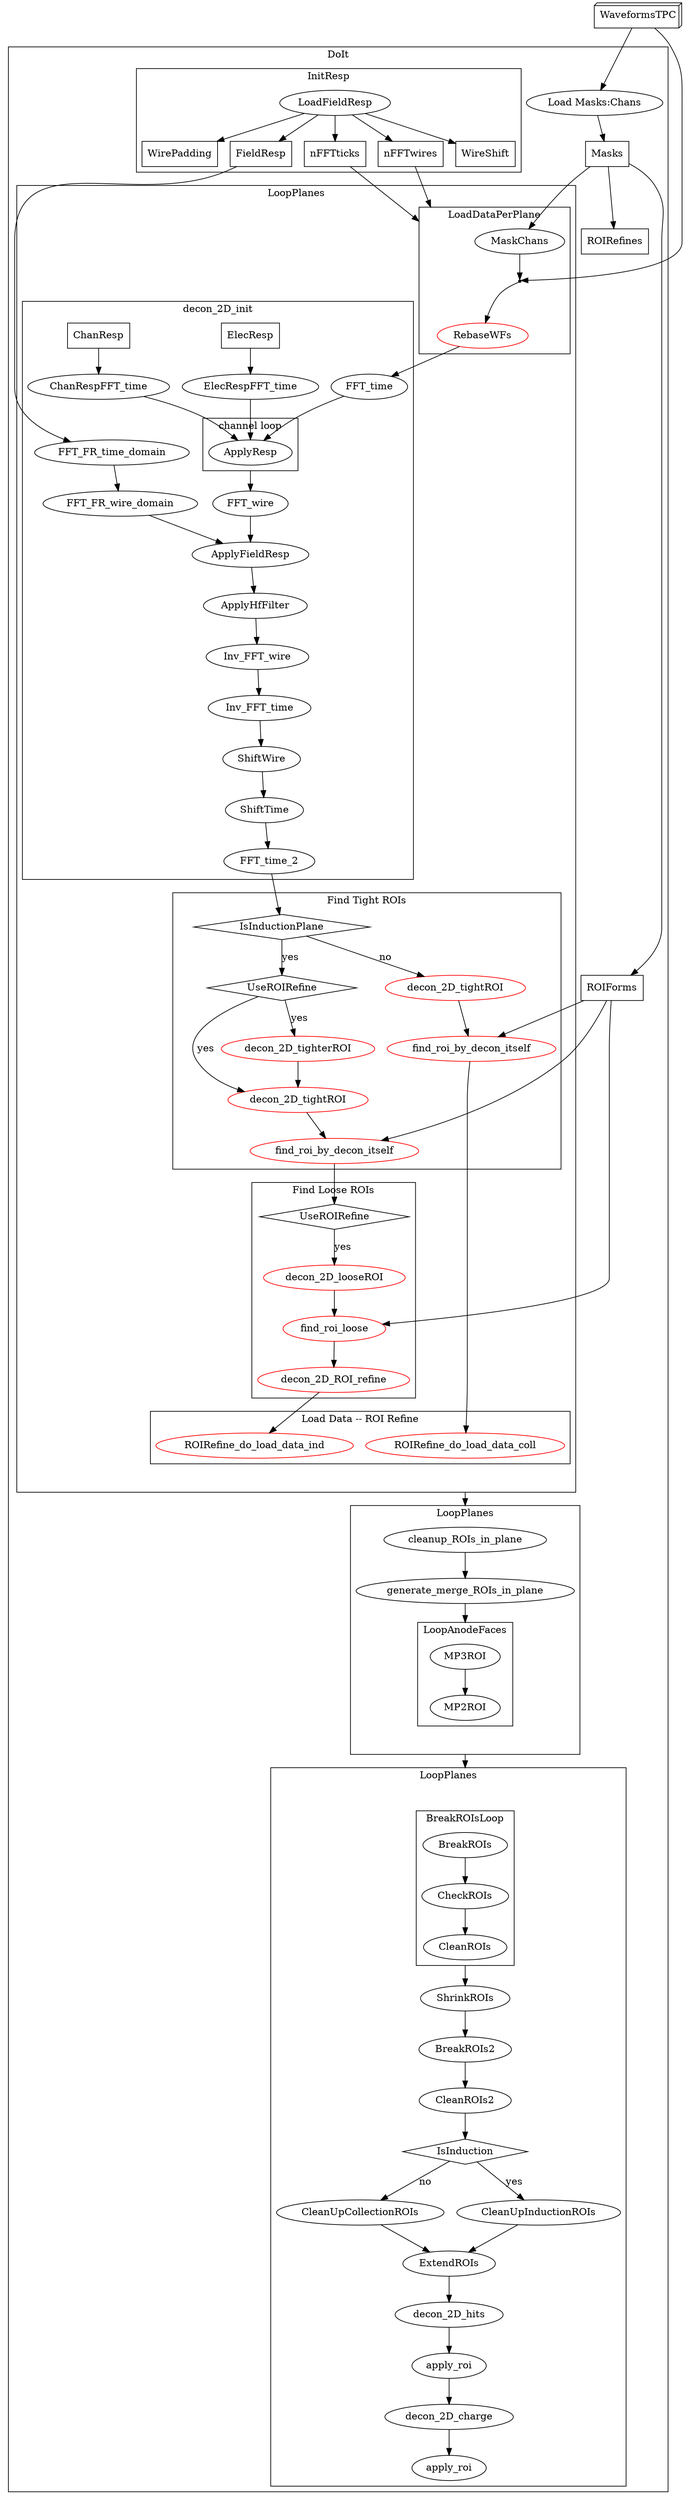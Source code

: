 digraph Overall {
  graph [compound=true]
  rankdir=TB  
  

  subgraph clusterDoIt {
    label="DoIt"
    //Input [shape=box3d]
    MaskFunc [label="Load Masks:Chans"]
    Masks [shape=rectangle]
    ROIForms [shape=rectangle]
    ROIRefines [shape=rectangle]
    subgraph clusterInitResp {
      label="InitResp"
      //a -> b
      FieldResp [shape=rectangle]
      WireShift [shape=rectangle]
      WirePadding [shape=rectangle]
      nFFTticks [shape=rectangle]
      nFFTwires [shape=rectangle]
      LoadFieldResp -> FieldResp
      LoadFieldResp -> WireShift
      LoadFieldResp -> WirePadding
      LoadFieldResp -> nFFTticks
      LoadFieldResp -> nFFTwires
    }
    subgraph clusterPlaneLoop {
      label="LoopPlanes"
      subgraph clusterLoadData {
        label="LoadDataPerPlane"
        a [style="invis"]
        //SkipOtherPlanes
        MaskChans
        Add [shape="point"]
        RebaseWFs [color="red"]
      }

      subgraph clusterDecon2DInit {
        label="decon_2D_init"
        FFT_time
        ElecResp [shape=rectangle]
        ChanResp [shape=rectangle]
        ElecResp -> ElecRespFFT_time 
        ChanResp -> ChanRespFFT_time
        FFT_wire
        FFT_FR_wire_domain
        FFT_FR_time_domain
        ApplyFieldResp
        ApplyHfFilter
        Inv_FFT_wire
        Inv_FFT_time
        ShiftWire
        ShiftTime
        FFT_time_2

        subgraph clusterChanLoop {
          label="channel loop"
          ApplyResp
        }
      }

      subgraph clusterTightROIs {
        label="Find Tight ROIs"
        IsInductionPlane [shape="diamond"]
        UseROIRefine [shape="diamond"]
        decon_2D_tighterROI [color="red"]
        decon_2D_tightROI_ind [label="decon_2D_tightROI", color="red"]
        decon_2D_tightROI_coll [label="decon_2D_tightROI", color="red"]
        find_roi_by_decon_itself [color="red"]
        find_roi_by_decon_itself_ind [label="find_roi_by_decon_itself", color="red"]
      }

      subgraph clusterLooseROIs {
        label="Find Loose ROIs"
        UseROIRefineLoose [shape="diamond", label="UseROIRefine"]
        decon_2D_looseROI [color="red"]
        find_roi_loose [color="red"]
        decon_2D_ROI_refine [color="red"]
      }

      subgraph clusterLoadDataROIRefine {
        label="Load Data -- ROI Refine"
        ROIRefine_do_load_data_ind [color="red"]
        ROIRefine_do_load_data_coll [color="red"]
      }
      dummy [style="invis", shape=point]
    }

    subgraph clusterPlaneLoop2 {
      label="LoopPlanes"
      cleanup_ROIs_in_plane
      generate_merge_ROIs_in_plane

      subgraph clusterAnodeFaces {
        label="LoopAnodeFaces"
        MP3ROI
        MP2ROI
      }
      dummy2 [style="invis", shape=point]
    }

    subgraph clusterPlaneLoop3 {
      label="LoopPlanes"
      dummy3 [style="invis", shape=point]
      subgraph clusterBreakROIsLoop {
        label="BreakROIsLoop"
        BreakROIs
        CheckROIs
        CleanROIs
      }
      ShrinkROIs, BreakROIs2, CleanROIs2
      IsInductionPlanePL3 [label="IsInduction", shape=diamond]
      CleanUpCollectionROIs, CleanUpInductionROIs,
      ExtendROIs, decon_2D_hits, apply_roi, decon_2D_charge
      apply_roi2 [label="apply_roi"]

    }
  }


  WaveformsTPC [shape=box3d]
  WaveformsTPC -> MaskFunc
  MaskFunc -> Masks

  Masks -> ROIForms
  Masks -> ROIRefines
  Masks -> MaskChans

  //WaveformsTPC -> a
  nFFTwires -> a [lhead=clusterLoadData]
  nFFTticks -> a [lhead=clusterLoadData]
  //Masks -> a [lhead=clusterLoadData]
  //WaveformsTPC -> Add [lhead=clusterLoadData]
  WaveformsTPC -> Add
  MaskChans -> Add
  //SkipOtherPlanes -> Add
  Add -> RebaseWFs

  RebaseWFs -> FFT_time
  ElecRespFFT_time -> ApplyResp
  ChanRespFFT_time -> ApplyResp
  FFT_time -> ApplyResp
  ApplyResp -> FFT_wire [ltail=clusterChanLoop]
  FieldResp -> FFT_FR_time_domain
  FFT_FR_time_domain -> FFT_FR_wire_domain
  FFT_FR_wire_domain -> ApplyFieldResp
  FFT_wire -> ApplyFieldResp
  ApplyFieldResp -> ApplyHfFilter
  ApplyHfFilter -> Inv_FFT_wire
  Inv_FFT_wire -> Inv_FFT_time
  Inv_FFT_time -> ShiftWire
  ShiftWire -> ShiftTime
  ShiftTime -> FFT_time_2
  FFT_time_2 -> IsInductionPlane

  IsInductionPlane -> decon_2D_tightROI_coll [label="no"]
  decon_2D_tightROI_coll -> find_roi_by_decon_itself

  IsInductionPlane -> UseROIRefine [label="yes"]
  UseROIRefine -> decon_2D_tighterROI [label="yes"]
  decon_2D_tighterROI -> decon_2D_tightROI_ind
  UseROIRefine -> decon_2D_tightROI_ind [label="yes"]
  decon_2D_tightROI_ind -> find_roi_by_decon_itself_ind

  find_roi_by_decon_itself_ind -> UseROIRefineLoose
  UseROIRefineLoose -> decon_2D_looseROI [label="yes"]
  decon_2D_looseROI -> find_roi_loose
  find_roi_loose -> decon_2D_ROI_refine

  ROIForms -> find_roi_loose
  ROIForms -> find_roi_by_decon_itself_ind
  ROIForms -> find_roi_by_decon_itself
  decon_2D_ROI_refine -> ROIRefine_do_load_data_ind
  find_roi_by_decon_itself -> ROIRefine_do_load_data_coll
  edge [style="invis"]
  ROIRefine_do_load_data_coll -> dummy //-> cleanup_ROIs_in_plane

  edge [style="solid"]
  dummy -> cleanup_ROIs_in_plane  [lhead=clusterPlaneLoop2, ltail=clusterPlaneLoop]
  cleanup_ROIs_in_plane -> generate_merge_ROIs_in_plane

  generate_merge_ROIs_in_plane -> MP3ROI [lhead=clusterAnodeFaces]
  MP3ROI -> MP2ROI
  MP2ROI -> dummy2 [ltail=clusterAnodeFaces, style=invis]

  dummy2 -> dummy3 [lhead=clusterPlaneLoop3, ltail=clusterPlaneLoop2]
  dummy3 -> BreakROIs [style=invis]
  BreakROIs -> CheckROIs -> CleanROIs
  CleanROIs -> ShrinkROIs [ltail=clusterBreakROIsLoop]
  ShrinkROIs -> BreakROIs2 -> CleanROIs2

  //IsInductionPlanePL3 [label="IsInduction", shape=diamond]
  //CleanUpCollectionROIs, CleanUpInductionROIs,
  //ExtendROIs, decon_2D_hits, apply_roi, decon_2D_charge
  //apply_roi2 [label="apply_roi"]
  CleanROIs2 -> IsInductionPlanePL3
  IsInductionPlanePL3 -> CleanUpCollectionROIs [label="no"]
  IsInductionPlanePL3 -> CleanUpInductionROIs [label="yes"]
  CleanUpCollectionROIs -> ExtendROIs
  CleanUpInductionROIs -> ExtendROIs  
  ExtendROIs -> decon_2D_hits -> apply_roi -> decon_2D_charge -> apply_roi2

}
